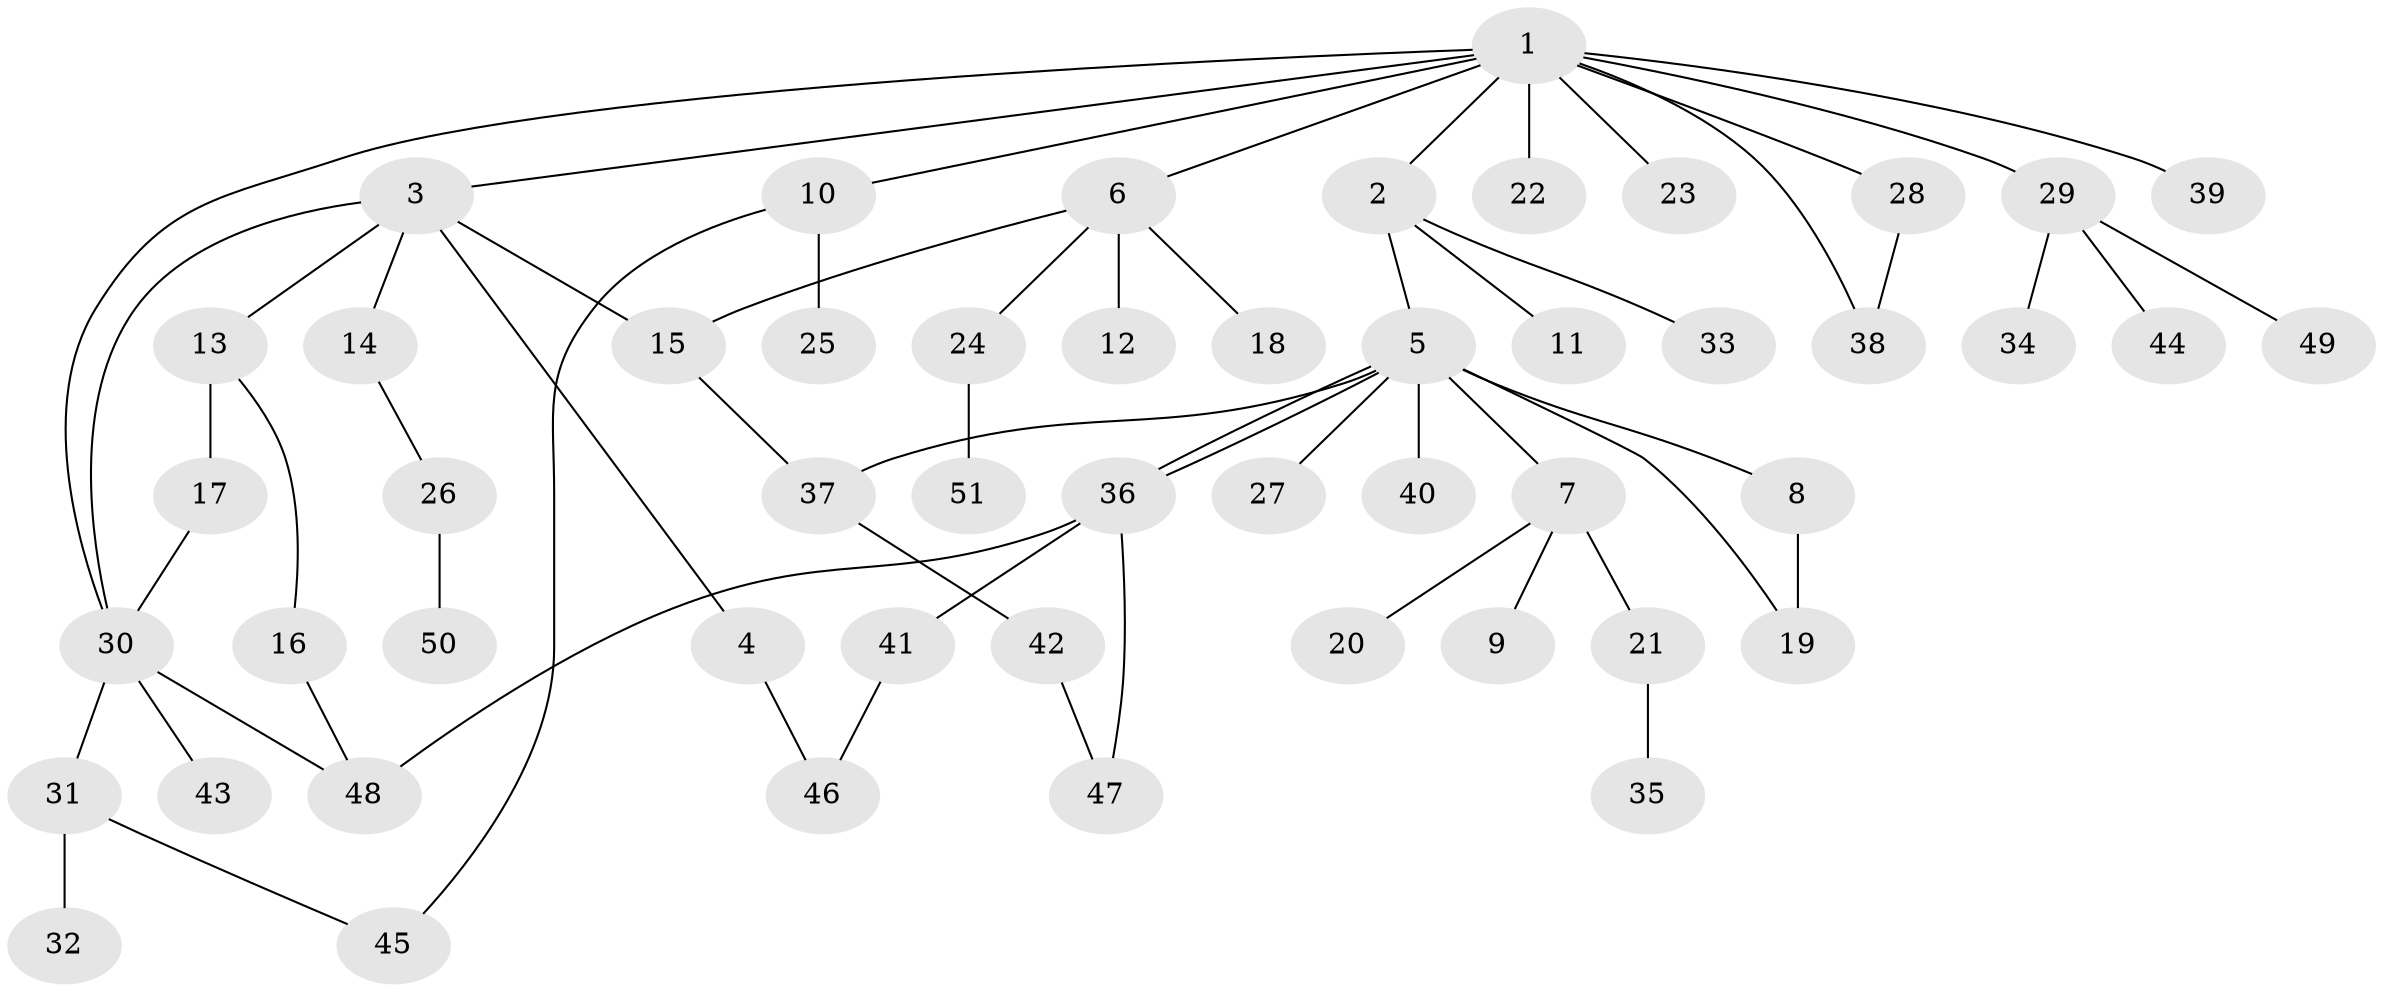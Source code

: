 // coarse degree distribution, {8: 0.06666666666666667, 1: 0.5, 2: 0.26666666666666666, 3: 0.03333333333333333, 4: 0.06666666666666667, 5: 0.03333333333333333, 7: 0.03333333333333333}
// Generated by graph-tools (version 1.1) at 2025/51/03/04/25 21:51:59]
// undirected, 51 vertices, 62 edges
graph export_dot {
graph [start="1"]
  node [color=gray90,style=filled];
  1;
  2;
  3;
  4;
  5;
  6;
  7;
  8;
  9;
  10;
  11;
  12;
  13;
  14;
  15;
  16;
  17;
  18;
  19;
  20;
  21;
  22;
  23;
  24;
  25;
  26;
  27;
  28;
  29;
  30;
  31;
  32;
  33;
  34;
  35;
  36;
  37;
  38;
  39;
  40;
  41;
  42;
  43;
  44;
  45;
  46;
  47;
  48;
  49;
  50;
  51;
  1 -- 2;
  1 -- 3;
  1 -- 6;
  1 -- 10;
  1 -- 22;
  1 -- 23;
  1 -- 28;
  1 -- 29;
  1 -- 30;
  1 -- 38;
  1 -- 39;
  2 -- 5;
  2 -- 11;
  2 -- 33;
  3 -- 4;
  3 -- 13;
  3 -- 14;
  3 -- 15;
  3 -- 30;
  4 -- 46;
  5 -- 7;
  5 -- 8;
  5 -- 19;
  5 -- 27;
  5 -- 36;
  5 -- 36;
  5 -- 37;
  5 -- 40;
  6 -- 12;
  6 -- 15;
  6 -- 18;
  6 -- 24;
  7 -- 9;
  7 -- 20;
  7 -- 21;
  8 -- 19;
  10 -- 25;
  10 -- 45;
  13 -- 16;
  13 -- 17;
  14 -- 26;
  15 -- 37;
  16 -- 48;
  17 -- 30;
  21 -- 35;
  24 -- 51;
  26 -- 50;
  28 -- 38;
  29 -- 34;
  29 -- 44;
  29 -- 49;
  30 -- 31;
  30 -- 43;
  30 -- 48;
  31 -- 32;
  31 -- 45;
  36 -- 41;
  36 -- 47;
  36 -- 48;
  37 -- 42;
  41 -- 46;
  42 -- 47;
}
